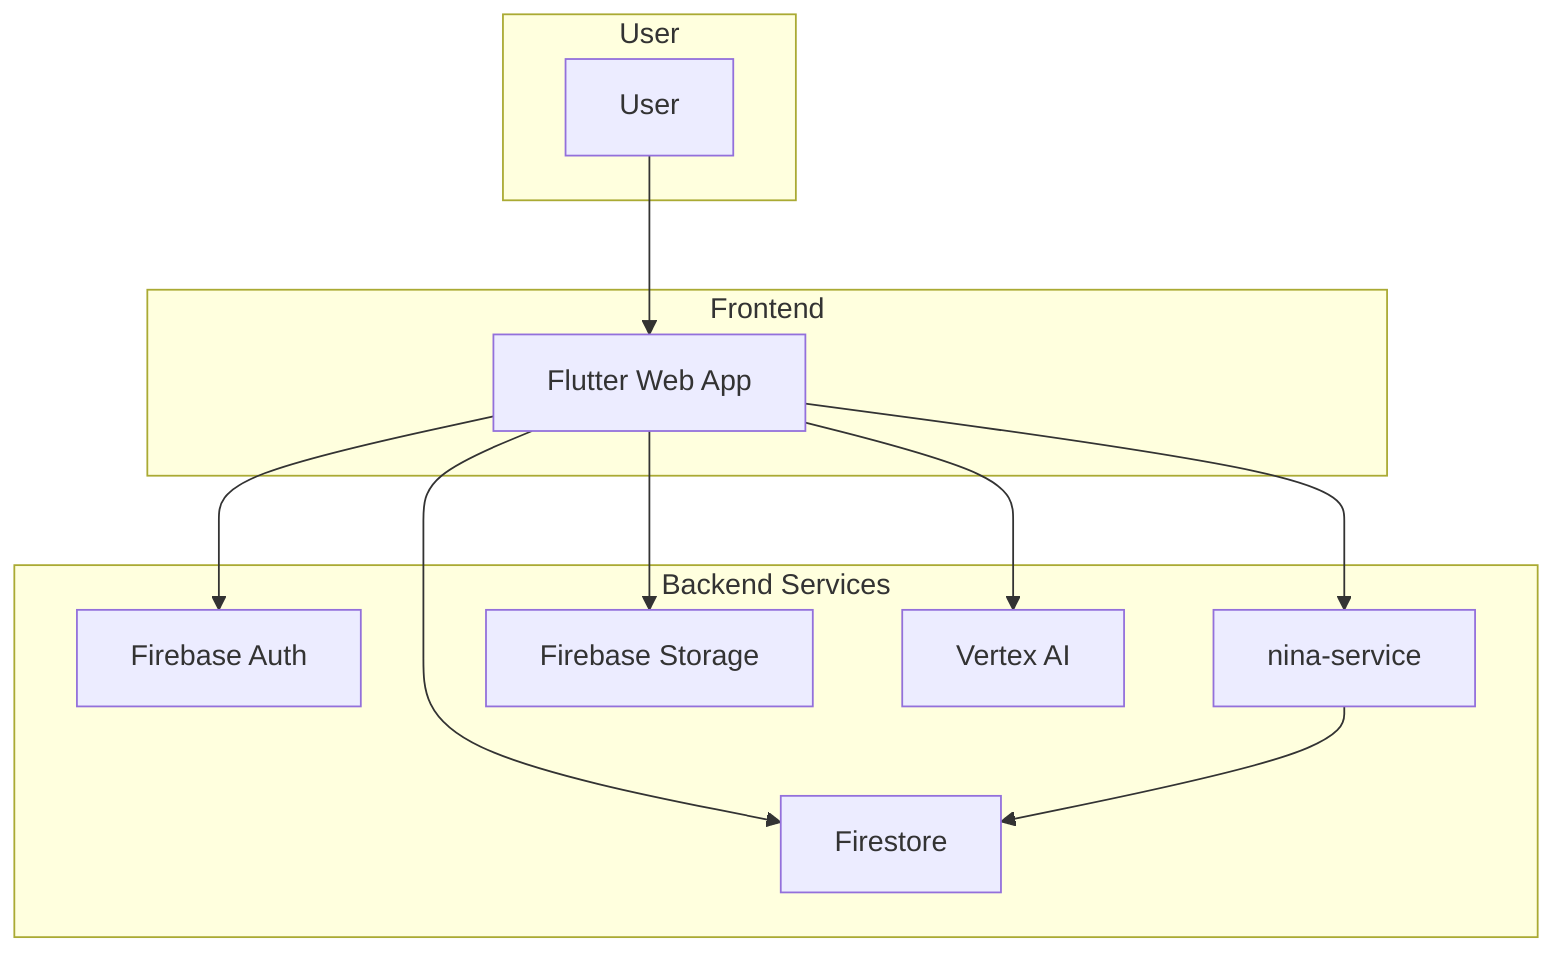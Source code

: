 graph TD
    subgraph User
        A[User]
    end

    subgraph Frontend
        B[Flutter Web App]
    end

    subgraph "Backend Services"
        C[Firebase Auth]
        D[nina-service]
        E[Firestore]
        F[Firebase Storage]
        G[Vertex AI]
    end

    A --> B
    B --> C
    B --> D
    B --> E
    B --> F
    B --> G
    D --> E